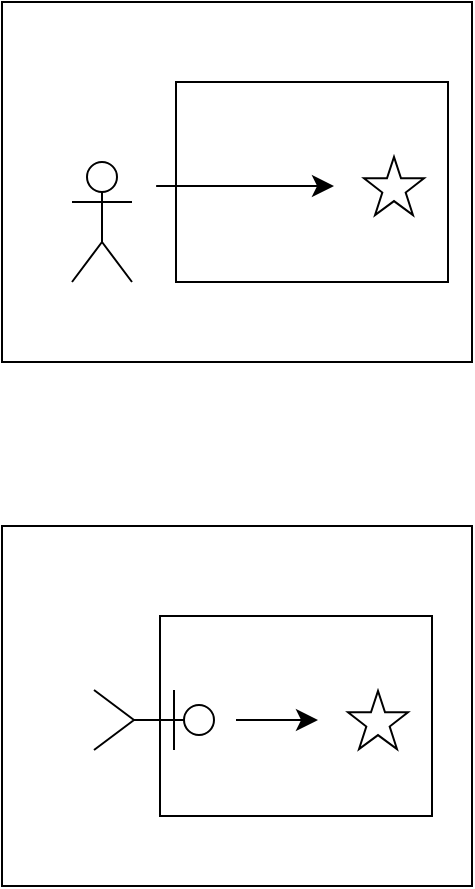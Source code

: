 <mxfile version="24.6.4" type="github">
  <diagram name="ページ1" id="SXohS4PAAI0AC0VXGJhs">
    <mxGraphModel dx="1025" dy="1123" grid="0" gridSize="10" guides="1" tooltips="1" connect="1" arrows="1" fold="1" page="0" pageScale="1" pageWidth="827" pageHeight="1169" math="0" shadow="0">
      <root>
        <mxCell id="0" />
        <mxCell id="1" parent="0" />
        <mxCell id="bJU1vD_-51yOgeSB_-mt-2" value="" style="whiteSpace=wrap;html=1;" vertex="1" parent="1">
          <mxGeometry x="274" y="240" width="235" height="180" as="geometry" />
        </mxCell>
        <mxCell id="bJU1vD_-51yOgeSB_-mt-6" value="" style="rounded=0;whiteSpace=wrap;html=1;" vertex="1" parent="1">
          <mxGeometry x="353" y="285" width="136" height="100" as="geometry" />
        </mxCell>
        <mxCell id="bJU1vD_-51yOgeSB_-mt-9" value="" style="verticalLabelPosition=bottom;verticalAlign=top;html=1;shape=mxgraph.basic.star" vertex="1" parent="1">
          <mxGeometry x="447" y="322.5" width="30" height="29" as="geometry" />
        </mxCell>
        <mxCell id="bJU1vD_-51yOgeSB_-mt-5" value="&lt;div&gt;&lt;br&gt;&lt;/div&gt;" style="shape=umlActor;verticalLabelPosition=bottom;verticalAlign=top;html=1;outlineConnect=0;rotation=90;" vertex="1" parent="1">
          <mxGeometry x="335" y="307" width="30" height="60" as="geometry" />
        </mxCell>
        <mxCell id="bJU1vD_-51yOgeSB_-mt-18" value="" style="endArrow=classic;html=1;rounded=0;fontSize=12;startSize=8;endSize=8;curved=1;" edge="1" parent="1">
          <mxGeometry width="50" height="50" relative="1" as="geometry">
            <mxPoint x="391" y="337" as="sourcePoint" />
            <mxPoint x="432" y="337" as="targetPoint" />
            <Array as="points" />
          </mxGeometry>
        </mxCell>
        <mxCell id="bJU1vD_-51yOgeSB_-mt-39" value="" style="whiteSpace=wrap;html=1;" vertex="1" parent="1">
          <mxGeometry x="274" y="-22" width="235" height="180" as="geometry" />
        </mxCell>
        <mxCell id="bJU1vD_-51yOgeSB_-mt-40" value="" style="rounded=0;whiteSpace=wrap;html=1;" vertex="1" parent="1">
          <mxGeometry x="361" y="18" width="136" height="100" as="geometry" />
        </mxCell>
        <mxCell id="bJU1vD_-51yOgeSB_-mt-41" value="" style="verticalLabelPosition=bottom;verticalAlign=top;html=1;shape=mxgraph.basic.star" vertex="1" parent="1">
          <mxGeometry x="455" y="55.5" width="30" height="29" as="geometry" />
        </mxCell>
        <mxCell id="bJU1vD_-51yOgeSB_-mt-43" value="" style="endArrow=classic;html=1;rounded=0;fontSize=12;startSize=8;endSize=8;curved=1;exitX=0.328;exitY=0.511;exitDx=0;exitDy=0;exitPerimeter=0;" edge="1" parent="1" source="bJU1vD_-51yOgeSB_-mt-39">
          <mxGeometry width="50" height="50" relative="1" as="geometry">
            <mxPoint x="399" y="70" as="sourcePoint" />
            <mxPoint x="440" y="70" as="targetPoint" />
            <Array as="points" />
          </mxGeometry>
        </mxCell>
        <mxCell id="bJU1vD_-51yOgeSB_-mt-42" value="&lt;div&gt;&lt;br&gt;&lt;/div&gt;" style="shape=umlActor;verticalLabelPosition=bottom;verticalAlign=top;html=1;outlineConnect=0;rotation=0;" vertex="1" parent="1">
          <mxGeometry x="309" y="58" width="30" height="60" as="geometry" />
        </mxCell>
      </root>
    </mxGraphModel>
  </diagram>
</mxfile>
